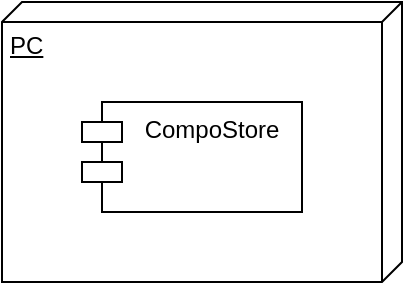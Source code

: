<mxfile version="24.3.1" type="device">
  <diagram name="Página-1" id="nSJW42JzjoJTWQ4R3EQr">
    <mxGraphModel dx="1393" dy="789" grid="0" gridSize="10" guides="1" tooltips="1" connect="1" arrows="1" fold="1" page="1" pageScale="1" pageWidth="827" pageHeight="1169" math="0" shadow="0">
      <root>
        <mxCell id="0" />
        <mxCell id="1" parent="0" />
        <mxCell id="UAFtw87nYwWiY3ImNvUS-2" value="PC" style="verticalAlign=top;align=left;spacingTop=8;spacingLeft=2;spacingRight=12;shape=cube;size=10;direction=south;fontStyle=4;html=1;whiteSpace=wrap;" parent="1" vertex="1">
          <mxGeometry x="370" y="190" width="200" height="140" as="geometry" />
        </mxCell>
        <mxCell id="UAFtw87nYwWiY3ImNvUS-3" value="CompoStore" style="shape=module;align=left;spacingLeft=20;align=center;verticalAlign=top;whiteSpace=wrap;html=1;" parent="1" vertex="1">
          <mxGeometry x="410" y="240" width="110" height="55" as="geometry" />
        </mxCell>
      </root>
    </mxGraphModel>
  </diagram>
</mxfile>
